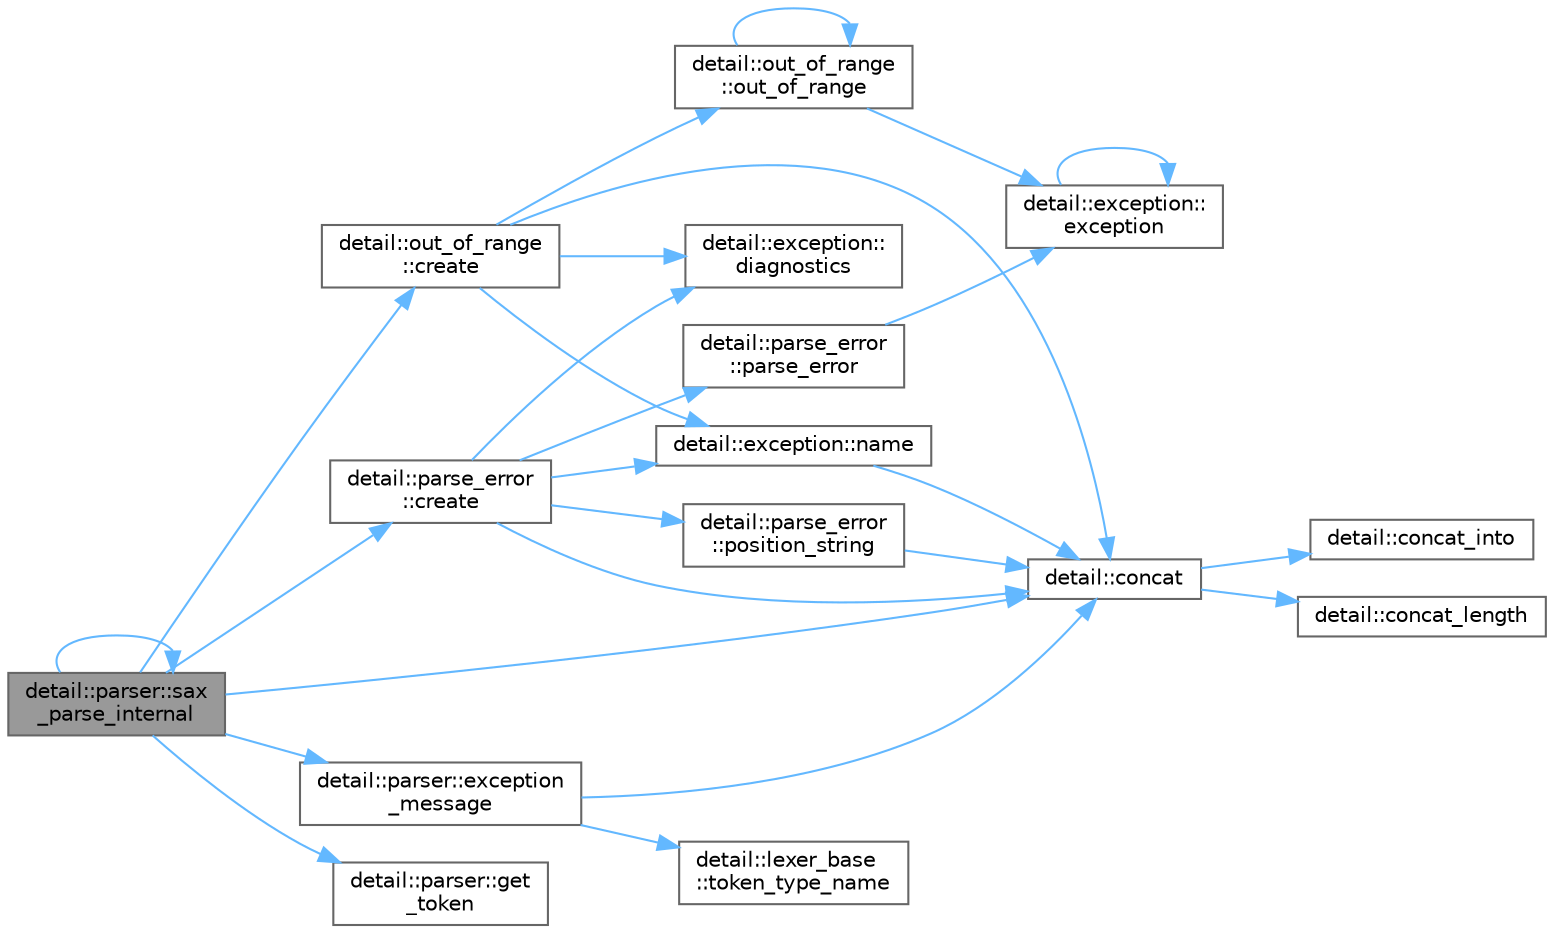 digraph "detail::parser::sax_parse_internal"
{
 // LATEX_PDF_SIZE
  bgcolor="transparent";
  edge [fontname=Helvetica,fontsize=10,labelfontname=Helvetica,labelfontsize=10];
  node [fontname=Helvetica,fontsize=10,shape=box,height=0.2,width=0.4];
  rankdir="LR";
  Node1 [id="Node000001",label="detail::parser::sax\l_parse_internal",height=0.2,width=0.4,color="gray40", fillcolor="grey60", style="filled", fontcolor="black",tooltip=" "];
  Node1 -> Node2 [id="edge1_Node000001_Node000002",color="steelblue1",style="solid",tooltip=" "];
  Node2 [id="Node000002",label="detail::concat",height=0.2,width=0.4,color="grey40", fillcolor="white", style="filled",URL="$namespacedetail.html#a266fb3d4bf633ad6c506434cc91164da",tooltip=" "];
  Node2 -> Node3 [id="edge2_Node000002_Node000003",color="steelblue1",style="solid",tooltip=" "];
  Node3 [id="Node000003",label="detail::concat_into",height=0.2,width=0.4,color="grey40", fillcolor="white", style="filled",URL="$namespacedetail.html#a89f967b745cf8df11ba9d59f93d97753",tooltip=" "];
  Node2 -> Node4 [id="edge3_Node000002_Node000004",color="steelblue1",style="solid",tooltip=" "];
  Node4 [id="Node000004",label="detail::concat_length",height=0.2,width=0.4,color="grey40", fillcolor="white", style="filled",URL="$namespacedetail.html#ac185140ed8c8fcc07a302a890b714b0d",tooltip=" "];
  Node1 -> Node5 [id="edge4_Node000001_Node000005",color="steelblue1",style="solid",tooltip=" "];
  Node5 [id="Node000005",label="detail::out_of_range\l::create",height=0.2,width=0.4,color="grey40", fillcolor="white", style="filled",URL="$classdetail_1_1out__of__range.html#a79ea0d3ec02a853629dc827e045ecff5",tooltip=" "];
  Node5 -> Node2 [id="edge5_Node000005_Node000002",color="steelblue1",style="solid",tooltip=" "];
  Node5 -> Node6 [id="edge6_Node000005_Node000006",color="steelblue1",style="solid",tooltip=" "];
  Node6 [id="Node000006",label="detail::exception::\ldiagnostics",height=0.2,width=0.4,color="grey40", fillcolor="white", style="filled",URL="$classdetail_1_1exception.html#a6b4a786b5c1c25dd3edaceb1bf2d5120",tooltip=" "];
  Node5 -> Node7 [id="edge7_Node000005_Node000007",color="steelblue1",style="solid",tooltip=" "];
  Node7 [id="Node000007",label="detail::exception::name",height=0.2,width=0.4,color="grey40", fillcolor="white", style="filled",URL="$classdetail_1_1exception.html#a8f1eb56b9964c8dd84d89d0da98d883b",tooltip=" "];
  Node7 -> Node2 [id="edge8_Node000007_Node000002",color="steelblue1",style="solid",tooltip=" "];
  Node5 -> Node8 [id="edge9_Node000005_Node000008",color="steelblue1",style="solid",tooltip=" "];
  Node8 [id="Node000008",label="detail::out_of_range\l::out_of_range",height=0.2,width=0.4,color="grey40", fillcolor="white", style="filled",URL="$classdetail_1_1out__of__range.html#a5be01a3b83b50a3775c6978946be4a18",tooltip=" "];
  Node8 -> Node9 [id="edge10_Node000008_Node000009",color="steelblue1",style="solid",tooltip=" "];
  Node9 [id="Node000009",label="detail::exception::\lexception",height=0.2,width=0.4,color="grey40", fillcolor="white", style="filled",URL="$classdetail_1_1exception.html#a528d6bc77e88490bbb84cde2222b7ff0",tooltip=" "];
  Node9 -> Node9 [id="edge11_Node000009_Node000009",color="steelblue1",style="solid",tooltip=" "];
  Node8 -> Node8 [id="edge12_Node000008_Node000008",color="steelblue1",style="solid",tooltip=" "];
  Node1 -> Node10 [id="edge13_Node000001_Node000010",color="steelblue1",style="solid",tooltip=" "];
  Node10 [id="Node000010",label="detail::parse_error\l::create",height=0.2,width=0.4,color="grey40", fillcolor="white", style="filled",URL="$classdetail_1_1parse__error.html#a07046ea9f33d28f120af188ed674d6df",tooltip="create a parse error exception"];
  Node10 -> Node2 [id="edge14_Node000010_Node000002",color="steelblue1",style="solid",tooltip=" "];
  Node10 -> Node6 [id="edge15_Node000010_Node000006",color="steelblue1",style="solid",tooltip=" "];
  Node10 -> Node7 [id="edge16_Node000010_Node000007",color="steelblue1",style="solid",tooltip=" "];
  Node10 -> Node11 [id="edge17_Node000010_Node000011",color="steelblue1",style="solid",tooltip=" "];
  Node11 [id="Node000011",label="detail::parse_error\l::parse_error",height=0.2,width=0.4,color="grey40", fillcolor="white", style="filled",URL="$classdetail_1_1parse__error.html#a7703a00cc97c4590e56254b62b479ff5",tooltip=" "];
  Node11 -> Node9 [id="edge18_Node000011_Node000009",color="steelblue1",style="solid",tooltip=" "];
  Node10 -> Node12 [id="edge19_Node000010_Node000012",color="steelblue1",style="solid",tooltip=" "];
  Node12 [id="Node000012",label="detail::parse_error\l::position_string",height=0.2,width=0.4,color="grey40", fillcolor="white", style="filled",URL="$classdetail_1_1parse__error.html#a19cdccb06cba79d7b4efc51f501ced8b",tooltip=" "];
  Node12 -> Node2 [id="edge20_Node000012_Node000002",color="steelblue1",style="solid",tooltip=" "];
  Node1 -> Node13 [id="edge21_Node000001_Node000013",color="steelblue1",style="solid",tooltip=" "];
  Node13 [id="Node000013",label="detail::parser::exception\l_message",height=0.2,width=0.4,color="grey40", fillcolor="white", style="filled",URL="$classdetail_1_1parser.html#a13621f12e55437efd6c1af970f071a92",tooltip=" "];
  Node13 -> Node2 [id="edge22_Node000013_Node000002",color="steelblue1",style="solid",tooltip=" "];
  Node13 -> Node14 [id="edge23_Node000013_Node000014",color="steelblue1",style="solid",tooltip=" "];
  Node14 [id="Node000014",label="detail::lexer_base\l::token_type_name",height=0.2,width=0.4,color="grey40", fillcolor="white", style="filled",URL="$classdetail_1_1lexer__base.html#aadef66e89ad828e5f69479c85887fa6d",tooltip="return name of values of type token_type (only used for errors)"];
  Node1 -> Node15 [id="edge24_Node000001_Node000015",color="steelblue1",style="solid",tooltip=" "];
  Node15 [id="Node000015",label="detail::parser::get\l_token",height=0.2,width=0.4,color="grey40", fillcolor="white", style="filled",URL="$classdetail_1_1parser.html#aea40f4e5d5dd7f2860282804e1df5a6d",tooltip="get next token from lexer"];
  Node1 -> Node1 [id="edge25_Node000001_Node000001",color="steelblue1",style="solid",tooltip=" "];
}

